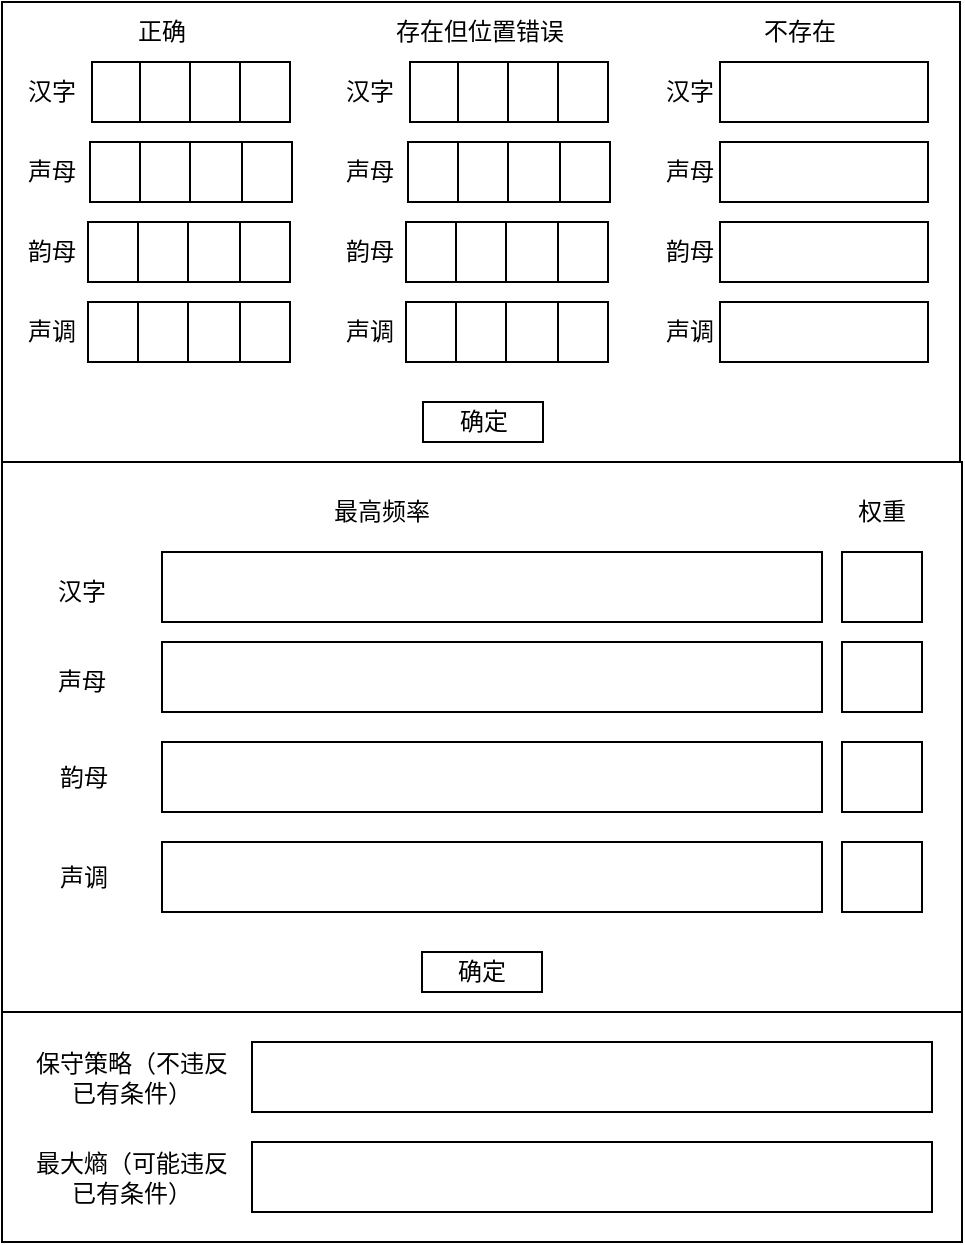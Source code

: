 <mxfile version="21.1.2" type="device">
  <diagram name="第 1 页" id="nhbapwRkPywgr6HCi6KI">
    <mxGraphModel dx="1036" dy="614" grid="1" gridSize="10" guides="1" tooltips="1" connect="1" arrows="1" fold="1" page="1" pageScale="1" pageWidth="827" pageHeight="1169" math="0" shadow="0">
      <root>
        <mxCell id="0" />
        <mxCell id="1" parent="0" />
        <mxCell id="eOhIT-qZxXjhVNoF55Jw-1" value="" style="group" vertex="1" connectable="0" parent="1">
          <mxGeometry x="160" y="275" width="480" height="620" as="geometry" />
        </mxCell>
        <mxCell id="UQVET6SePkr9T4LVMLtG-161" value="" style="rounded=0;whiteSpace=wrap;html=1;" parent="eOhIT-qZxXjhVNoF55Jw-1" vertex="1">
          <mxGeometry y="505" width="480" height="115" as="geometry" />
        </mxCell>
        <mxCell id="UQVET6SePkr9T4LVMLtG-146" value="保守策略（不违反已有条件）" style="text;html=1;strokeColor=none;fillColor=none;align=center;verticalAlign=middle;whiteSpace=wrap;rounded=0;" parent="eOhIT-qZxXjhVNoF55Jw-1" vertex="1">
          <mxGeometry x="15" y="522.5" width="100" height="30" as="geometry" />
        </mxCell>
        <mxCell id="UQVET6SePkr9T4LVMLtG-147" value="" style="rounded=0;whiteSpace=wrap;html=1;" parent="eOhIT-qZxXjhVNoF55Jw-1" vertex="1">
          <mxGeometry x="125" y="520" width="340" height="35" as="geometry" />
        </mxCell>
        <mxCell id="UQVET6SePkr9T4LVMLtG-148" value="最大熵（可能违反已有条件）" style="text;html=1;strokeColor=none;fillColor=none;align=center;verticalAlign=middle;whiteSpace=wrap;rounded=0;" parent="eOhIT-qZxXjhVNoF55Jw-1" vertex="1">
          <mxGeometry x="15" y="572.5" width="100" height="30" as="geometry" />
        </mxCell>
        <mxCell id="UQVET6SePkr9T4LVMLtG-149" value="" style="rounded=0;whiteSpace=wrap;html=1;" parent="eOhIT-qZxXjhVNoF55Jw-1" vertex="1">
          <mxGeometry x="125" y="570" width="340" height="35" as="geometry" />
        </mxCell>
        <mxCell id="UQVET6SePkr9T4LVMLtG-152" value="" style="group" parent="eOhIT-qZxXjhVNoF55Jw-1" vertex="1" connectable="0">
          <mxGeometry width="479" height="230" as="geometry" />
        </mxCell>
        <mxCell id="UQVET6SePkr9T4LVMLtG-1" value="" style="rounded=0;whiteSpace=wrap;html=1;" parent="UQVET6SePkr9T4LVMLtG-152" vertex="1">
          <mxGeometry width="479" height="230" as="geometry" />
        </mxCell>
        <mxCell id="UQVET6SePkr9T4LVMLtG-2" value="正确" style="text;html=1;strokeColor=none;fillColor=none;align=center;verticalAlign=middle;whiteSpace=wrap;rounded=0;" parent="UQVET6SePkr9T4LVMLtG-152" vertex="1">
          <mxGeometry x="50" width="60" height="30" as="geometry" />
        </mxCell>
        <mxCell id="UQVET6SePkr9T4LVMLtG-3" value="" style="rounded=0;whiteSpace=wrap;html=1;" parent="UQVET6SePkr9T4LVMLtG-152" vertex="1">
          <mxGeometry x="45" y="30" width="25" height="30" as="geometry" />
        </mxCell>
        <mxCell id="UQVET6SePkr9T4LVMLtG-4" value="" style="rounded=0;whiteSpace=wrap;html=1;" parent="UQVET6SePkr9T4LVMLtG-152" vertex="1">
          <mxGeometry x="69" y="30" width="25" height="30" as="geometry" />
        </mxCell>
        <mxCell id="UQVET6SePkr9T4LVMLtG-5" value="" style="rounded=0;whiteSpace=wrap;html=1;" parent="UQVET6SePkr9T4LVMLtG-152" vertex="1">
          <mxGeometry x="94" y="30" width="25" height="30" as="geometry" />
        </mxCell>
        <mxCell id="UQVET6SePkr9T4LVMLtG-6" value="" style="rounded=0;whiteSpace=wrap;html=1;" parent="UQVET6SePkr9T4LVMLtG-152" vertex="1">
          <mxGeometry x="119" y="30" width="25" height="30" as="geometry" />
        </mxCell>
        <mxCell id="UQVET6SePkr9T4LVMLtG-7" value="汉字" style="text;html=1;strokeColor=none;fillColor=none;align=center;verticalAlign=middle;whiteSpace=wrap;rounded=0;" parent="UQVET6SePkr9T4LVMLtG-152" vertex="1">
          <mxGeometry y="30" width="50" height="30" as="geometry" />
        </mxCell>
        <mxCell id="UQVET6SePkr9T4LVMLtG-8" value="" style="rounded=0;whiteSpace=wrap;html=1;" parent="UQVET6SePkr9T4LVMLtG-152" vertex="1">
          <mxGeometry x="69" y="70" width="25" height="30" as="geometry" />
        </mxCell>
        <mxCell id="UQVET6SePkr9T4LVMLtG-9" value="" style="rounded=0;whiteSpace=wrap;html=1;" parent="UQVET6SePkr9T4LVMLtG-152" vertex="1">
          <mxGeometry x="94" y="70" width="26" height="30" as="geometry" />
        </mxCell>
        <mxCell id="UQVET6SePkr9T4LVMLtG-10" value="声母" style="text;html=1;strokeColor=none;fillColor=none;align=center;verticalAlign=middle;whiteSpace=wrap;rounded=0;" parent="UQVET6SePkr9T4LVMLtG-152" vertex="1">
          <mxGeometry y="70" width="50" height="30" as="geometry" />
        </mxCell>
        <mxCell id="UQVET6SePkr9T4LVMLtG-12" value="" style="rounded=0;whiteSpace=wrap;html=1;" parent="UQVET6SePkr9T4LVMLtG-152" vertex="1">
          <mxGeometry x="44" y="70" width="25" height="30" as="geometry" />
        </mxCell>
        <mxCell id="UQVET6SePkr9T4LVMLtG-13" value="" style="rounded=0;whiteSpace=wrap;html=1;" parent="UQVET6SePkr9T4LVMLtG-152" vertex="1">
          <mxGeometry x="120" y="70" width="25" height="30" as="geometry" />
        </mxCell>
        <mxCell id="UQVET6SePkr9T4LVMLtG-14" value="" style="rounded=0;whiteSpace=wrap;html=1;" parent="UQVET6SePkr9T4LVMLtG-152" vertex="1">
          <mxGeometry x="68" y="110" width="25" height="30" as="geometry" />
        </mxCell>
        <mxCell id="UQVET6SePkr9T4LVMLtG-15" value="" style="rounded=0;whiteSpace=wrap;html=1;" parent="UQVET6SePkr9T4LVMLtG-152" vertex="1">
          <mxGeometry x="93" y="110" width="26" height="30" as="geometry" />
        </mxCell>
        <mxCell id="UQVET6SePkr9T4LVMLtG-16" value="韵母" style="text;html=1;strokeColor=none;fillColor=none;align=center;verticalAlign=middle;whiteSpace=wrap;rounded=0;" parent="UQVET6SePkr9T4LVMLtG-152" vertex="1">
          <mxGeometry x="1" y="110" width="48" height="30" as="geometry" />
        </mxCell>
        <mxCell id="UQVET6SePkr9T4LVMLtG-17" value="" style="rounded=0;whiteSpace=wrap;html=1;" parent="UQVET6SePkr9T4LVMLtG-152" vertex="1">
          <mxGeometry x="43" y="110" width="25" height="30" as="geometry" />
        </mxCell>
        <mxCell id="UQVET6SePkr9T4LVMLtG-18" value="" style="rounded=0;whiteSpace=wrap;html=1;" parent="UQVET6SePkr9T4LVMLtG-152" vertex="1">
          <mxGeometry x="119" y="110" width="25" height="30" as="geometry" />
        </mxCell>
        <mxCell id="UQVET6SePkr9T4LVMLtG-76" value="" style="rounded=0;whiteSpace=wrap;html=1;" parent="UQVET6SePkr9T4LVMLtG-152" vertex="1">
          <mxGeometry x="68" y="150" width="25" height="30" as="geometry" />
        </mxCell>
        <mxCell id="UQVET6SePkr9T4LVMLtG-77" value="" style="rounded=0;whiteSpace=wrap;html=1;" parent="UQVET6SePkr9T4LVMLtG-152" vertex="1">
          <mxGeometry x="93" y="150" width="26" height="30" as="geometry" />
        </mxCell>
        <mxCell id="UQVET6SePkr9T4LVMLtG-78" value="声调" style="text;html=1;strokeColor=none;fillColor=none;align=center;verticalAlign=middle;whiteSpace=wrap;rounded=0;" parent="UQVET6SePkr9T4LVMLtG-152" vertex="1">
          <mxGeometry x="1" y="150" width="48" height="30" as="geometry" />
        </mxCell>
        <mxCell id="UQVET6SePkr9T4LVMLtG-79" value="" style="rounded=0;whiteSpace=wrap;html=1;" parent="UQVET6SePkr9T4LVMLtG-152" vertex="1">
          <mxGeometry x="43" y="150" width="25" height="30" as="geometry" />
        </mxCell>
        <mxCell id="UQVET6SePkr9T4LVMLtG-80" value="" style="rounded=0;whiteSpace=wrap;html=1;" parent="UQVET6SePkr9T4LVMLtG-152" vertex="1">
          <mxGeometry x="119" y="150" width="25" height="30" as="geometry" />
        </mxCell>
        <mxCell id="UQVET6SePkr9T4LVMLtG-89" value="存在但位置错误" style="text;html=1;strokeColor=none;fillColor=none;align=center;verticalAlign=middle;whiteSpace=wrap;rounded=0;" parent="UQVET6SePkr9T4LVMLtG-152" vertex="1">
          <mxGeometry x="179" width="120" height="30" as="geometry" />
        </mxCell>
        <mxCell id="UQVET6SePkr9T4LVMLtG-90" value="" style="rounded=0;whiteSpace=wrap;html=1;" parent="UQVET6SePkr9T4LVMLtG-152" vertex="1">
          <mxGeometry x="204" y="30" width="25" height="30" as="geometry" />
        </mxCell>
        <mxCell id="UQVET6SePkr9T4LVMLtG-91" value="" style="rounded=0;whiteSpace=wrap;html=1;" parent="UQVET6SePkr9T4LVMLtG-152" vertex="1">
          <mxGeometry x="228" y="30" width="25" height="30" as="geometry" />
        </mxCell>
        <mxCell id="UQVET6SePkr9T4LVMLtG-92" value="" style="rounded=0;whiteSpace=wrap;html=1;" parent="UQVET6SePkr9T4LVMLtG-152" vertex="1">
          <mxGeometry x="253" y="30" width="25" height="30" as="geometry" />
        </mxCell>
        <mxCell id="UQVET6SePkr9T4LVMLtG-93" value="" style="rounded=0;whiteSpace=wrap;html=1;" parent="UQVET6SePkr9T4LVMLtG-152" vertex="1">
          <mxGeometry x="278" y="30" width="25" height="30" as="geometry" />
        </mxCell>
        <mxCell id="UQVET6SePkr9T4LVMLtG-94" value="汉字" style="text;html=1;strokeColor=none;fillColor=none;align=center;verticalAlign=middle;whiteSpace=wrap;rounded=0;" parent="UQVET6SePkr9T4LVMLtG-152" vertex="1">
          <mxGeometry x="159" y="30" width="50" height="30" as="geometry" />
        </mxCell>
        <mxCell id="UQVET6SePkr9T4LVMLtG-95" value="" style="rounded=0;whiteSpace=wrap;html=1;" parent="UQVET6SePkr9T4LVMLtG-152" vertex="1">
          <mxGeometry x="228" y="70" width="25" height="30" as="geometry" />
        </mxCell>
        <mxCell id="UQVET6SePkr9T4LVMLtG-96" value="" style="rounded=0;whiteSpace=wrap;html=1;" parent="UQVET6SePkr9T4LVMLtG-152" vertex="1">
          <mxGeometry x="253" y="70" width="26" height="30" as="geometry" />
        </mxCell>
        <mxCell id="UQVET6SePkr9T4LVMLtG-97" value="声母" style="text;html=1;strokeColor=none;fillColor=none;align=center;verticalAlign=middle;whiteSpace=wrap;rounded=0;" parent="UQVET6SePkr9T4LVMLtG-152" vertex="1">
          <mxGeometry x="159" y="70" width="50" height="30" as="geometry" />
        </mxCell>
        <mxCell id="UQVET6SePkr9T4LVMLtG-98" value="" style="rounded=0;whiteSpace=wrap;html=1;" parent="UQVET6SePkr9T4LVMLtG-152" vertex="1">
          <mxGeometry x="203" y="70" width="25" height="30" as="geometry" />
        </mxCell>
        <mxCell id="UQVET6SePkr9T4LVMLtG-99" value="" style="rounded=0;whiteSpace=wrap;html=1;" parent="UQVET6SePkr9T4LVMLtG-152" vertex="1">
          <mxGeometry x="279" y="70" width="25" height="30" as="geometry" />
        </mxCell>
        <mxCell id="UQVET6SePkr9T4LVMLtG-100" value="" style="rounded=0;whiteSpace=wrap;html=1;" parent="UQVET6SePkr9T4LVMLtG-152" vertex="1">
          <mxGeometry x="227" y="110" width="25" height="30" as="geometry" />
        </mxCell>
        <mxCell id="UQVET6SePkr9T4LVMLtG-101" value="" style="rounded=0;whiteSpace=wrap;html=1;" parent="UQVET6SePkr9T4LVMLtG-152" vertex="1">
          <mxGeometry x="252" y="110" width="26" height="30" as="geometry" />
        </mxCell>
        <mxCell id="UQVET6SePkr9T4LVMLtG-102" value="韵母" style="text;html=1;strokeColor=none;fillColor=none;align=center;verticalAlign=middle;whiteSpace=wrap;rounded=0;" parent="UQVET6SePkr9T4LVMLtG-152" vertex="1">
          <mxGeometry x="160" y="110" width="48" height="30" as="geometry" />
        </mxCell>
        <mxCell id="UQVET6SePkr9T4LVMLtG-103" value="" style="rounded=0;whiteSpace=wrap;html=1;" parent="UQVET6SePkr9T4LVMLtG-152" vertex="1">
          <mxGeometry x="202" y="110" width="25" height="30" as="geometry" />
        </mxCell>
        <mxCell id="UQVET6SePkr9T4LVMLtG-104" value="" style="rounded=0;whiteSpace=wrap;html=1;" parent="UQVET6SePkr9T4LVMLtG-152" vertex="1">
          <mxGeometry x="278" y="110" width="25" height="30" as="geometry" />
        </mxCell>
        <mxCell id="UQVET6SePkr9T4LVMLtG-105" value="" style="rounded=0;whiteSpace=wrap;html=1;" parent="UQVET6SePkr9T4LVMLtG-152" vertex="1">
          <mxGeometry x="227" y="150" width="25" height="30" as="geometry" />
        </mxCell>
        <mxCell id="UQVET6SePkr9T4LVMLtG-106" value="" style="rounded=0;whiteSpace=wrap;html=1;" parent="UQVET6SePkr9T4LVMLtG-152" vertex="1">
          <mxGeometry x="252" y="150" width="26" height="30" as="geometry" />
        </mxCell>
        <mxCell id="UQVET6SePkr9T4LVMLtG-107" value="声调" style="text;html=1;strokeColor=none;fillColor=none;align=center;verticalAlign=middle;whiteSpace=wrap;rounded=0;" parent="UQVET6SePkr9T4LVMLtG-152" vertex="1">
          <mxGeometry x="160" y="150" width="48" height="30" as="geometry" />
        </mxCell>
        <mxCell id="UQVET6SePkr9T4LVMLtG-108" value="" style="rounded=0;whiteSpace=wrap;html=1;" parent="UQVET6SePkr9T4LVMLtG-152" vertex="1">
          <mxGeometry x="202" y="150" width="25" height="30" as="geometry" />
        </mxCell>
        <mxCell id="UQVET6SePkr9T4LVMLtG-109" value="" style="rounded=0;whiteSpace=wrap;html=1;" parent="UQVET6SePkr9T4LVMLtG-152" vertex="1">
          <mxGeometry x="278" y="150" width="25" height="30" as="geometry" />
        </mxCell>
        <mxCell id="UQVET6SePkr9T4LVMLtG-112" value="不存在" style="text;html=1;strokeColor=none;fillColor=none;align=center;verticalAlign=middle;whiteSpace=wrap;rounded=0;" parent="UQVET6SePkr9T4LVMLtG-152" vertex="1">
          <mxGeometry x="369" width="60" height="30" as="geometry" />
        </mxCell>
        <mxCell id="UQVET6SePkr9T4LVMLtG-116" value="" style="rounded=0;whiteSpace=wrap;html=1;" parent="UQVET6SePkr9T4LVMLtG-152" vertex="1">
          <mxGeometry x="359" y="30" width="104" height="30" as="geometry" />
        </mxCell>
        <mxCell id="UQVET6SePkr9T4LVMLtG-117" value="汉字" style="text;html=1;strokeColor=none;fillColor=none;align=center;verticalAlign=middle;whiteSpace=wrap;rounded=0;" parent="UQVET6SePkr9T4LVMLtG-152" vertex="1">
          <mxGeometry x="319" y="30" width="50" height="30" as="geometry" />
        </mxCell>
        <mxCell id="UQVET6SePkr9T4LVMLtG-120" value="声母" style="text;html=1;strokeColor=none;fillColor=none;align=center;verticalAlign=middle;whiteSpace=wrap;rounded=0;" parent="UQVET6SePkr9T4LVMLtG-152" vertex="1">
          <mxGeometry x="319" y="70" width="50" height="30" as="geometry" />
        </mxCell>
        <mxCell id="UQVET6SePkr9T4LVMLtG-125" value="韵母" style="text;html=1;strokeColor=none;fillColor=none;align=center;verticalAlign=middle;whiteSpace=wrap;rounded=0;" parent="UQVET6SePkr9T4LVMLtG-152" vertex="1">
          <mxGeometry x="320" y="110" width="48" height="30" as="geometry" />
        </mxCell>
        <mxCell id="UQVET6SePkr9T4LVMLtG-130" value="声调" style="text;html=1;strokeColor=none;fillColor=none;align=center;verticalAlign=middle;whiteSpace=wrap;rounded=0;" parent="UQVET6SePkr9T4LVMLtG-152" vertex="1">
          <mxGeometry x="320" y="150" width="48" height="30" as="geometry" />
        </mxCell>
        <mxCell id="UQVET6SePkr9T4LVMLtG-133" value="" style="rounded=0;whiteSpace=wrap;html=1;" parent="UQVET6SePkr9T4LVMLtG-152" vertex="1">
          <mxGeometry x="359" y="70" width="104" height="30" as="geometry" />
        </mxCell>
        <mxCell id="UQVET6SePkr9T4LVMLtG-134" value="" style="rounded=0;whiteSpace=wrap;html=1;" parent="UQVET6SePkr9T4LVMLtG-152" vertex="1">
          <mxGeometry x="359" y="110" width="104" height="30" as="geometry" />
        </mxCell>
        <mxCell id="UQVET6SePkr9T4LVMLtG-135" value="" style="rounded=0;whiteSpace=wrap;html=1;" parent="UQVET6SePkr9T4LVMLtG-152" vertex="1">
          <mxGeometry x="359" y="150" width="104" height="30" as="geometry" />
        </mxCell>
        <mxCell id="UQVET6SePkr9T4LVMLtG-137" value="确定" style="rounded=0;whiteSpace=wrap;html=1;" parent="UQVET6SePkr9T4LVMLtG-152" vertex="1">
          <mxGeometry x="210.5" y="200" width="60" height="20" as="geometry" />
        </mxCell>
        <mxCell id="UQVET6SePkr9T4LVMLtG-160" value="" style="group" parent="eOhIT-qZxXjhVNoF55Jw-1" vertex="1" connectable="0">
          <mxGeometry y="230" width="480" height="275" as="geometry" />
        </mxCell>
        <mxCell id="UQVET6SePkr9T4LVMLtG-75" value="" style="rounded=0;whiteSpace=wrap;html=1;" parent="UQVET6SePkr9T4LVMLtG-160" vertex="1">
          <mxGeometry width="480" height="275" as="geometry" />
        </mxCell>
        <mxCell id="UQVET6SePkr9T4LVMLtG-138" value="" style="rounded=0;whiteSpace=wrap;html=1;" parent="UQVET6SePkr9T4LVMLtG-160" vertex="1">
          <mxGeometry x="80" y="45" width="330" height="35" as="geometry" />
        </mxCell>
        <mxCell id="UQVET6SePkr9T4LVMLtG-139" value="最高频率" style="text;html=1;strokeColor=none;fillColor=none;align=center;verticalAlign=middle;whiteSpace=wrap;rounded=0;" parent="UQVET6SePkr9T4LVMLtG-160" vertex="1">
          <mxGeometry x="160" y="10" width="60" height="30" as="geometry" />
        </mxCell>
        <mxCell id="UQVET6SePkr9T4LVMLtG-140" value="汉字" style="text;html=1;strokeColor=none;fillColor=none;align=center;verticalAlign=middle;whiteSpace=wrap;rounded=0;" parent="UQVET6SePkr9T4LVMLtG-160" vertex="1">
          <mxGeometry x="15" y="50" width="50" height="30" as="geometry" />
        </mxCell>
        <mxCell id="UQVET6SePkr9T4LVMLtG-141" value="声母" style="text;html=1;strokeColor=none;fillColor=none;align=center;verticalAlign=middle;whiteSpace=wrap;rounded=0;" parent="UQVET6SePkr9T4LVMLtG-160" vertex="1">
          <mxGeometry x="15" y="95" width="50" height="30" as="geometry" />
        </mxCell>
        <mxCell id="UQVET6SePkr9T4LVMLtG-142" value="韵母" style="text;html=1;strokeColor=none;fillColor=none;align=center;verticalAlign=middle;whiteSpace=wrap;rounded=0;" parent="UQVET6SePkr9T4LVMLtG-160" vertex="1">
          <mxGeometry x="17" y="142.5" width="48" height="30" as="geometry" />
        </mxCell>
        <mxCell id="UQVET6SePkr9T4LVMLtG-144" value="" style="rounded=0;whiteSpace=wrap;html=1;" parent="UQVET6SePkr9T4LVMLtG-160" vertex="1">
          <mxGeometry x="80" y="90" width="330" height="35" as="geometry" />
        </mxCell>
        <mxCell id="UQVET6SePkr9T4LVMLtG-145" value="" style="rounded=0;whiteSpace=wrap;html=1;" parent="UQVET6SePkr9T4LVMLtG-160" vertex="1">
          <mxGeometry x="80" y="140" width="330" height="35" as="geometry" />
        </mxCell>
        <mxCell id="UQVET6SePkr9T4LVMLtG-150" value="声调" style="text;html=1;strokeColor=none;fillColor=none;align=center;verticalAlign=middle;whiteSpace=wrap;rounded=0;" parent="UQVET6SePkr9T4LVMLtG-160" vertex="1">
          <mxGeometry x="17" y="192.5" width="48" height="30" as="geometry" />
        </mxCell>
        <mxCell id="UQVET6SePkr9T4LVMLtG-151" value="" style="rounded=0;whiteSpace=wrap;html=1;" parent="UQVET6SePkr9T4LVMLtG-160" vertex="1">
          <mxGeometry x="80" y="190" width="330" height="35" as="geometry" />
        </mxCell>
        <mxCell id="UQVET6SePkr9T4LVMLtG-153" value="权重" style="text;html=1;strokeColor=none;fillColor=none;align=center;verticalAlign=middle;whiteSpace=wrap;rounded=0;" parent="UQVET6SePkr9T4LVMLtG-160" vertex="1">
          <mxGeometry x="410" y="10" width="60" height="30" as="geometry" />
        </mxCell>
        <mxCell id="UQVET6SePkr9T4LVMLtG-154" value="" style="rounded=0;whiteSpace=wrap;html=1;" parent="UQVET6SePkr9T4LVMLtG-160" vertex="1">
          <mxGeometry x="420" y="45" width="40" height="35" as="geometry" />
        </mxCell>
        <mxCell id="UQVET6SePkr9T4LVMLtG-156" value="" style="rounded=0;whiteSpace=wrap;html=1;" parent="UQVET6SePkr9T4LVMLtG-160" vertex="1">
          <mxGeometry x="420" y="90" width="40" height="35" as="geometry" />
        </mxCell>
        <mxCell id="UQVET6SePkr9T4LVMLtG-157" value="" style="rounded=0;whiteSpace=wrap;html=1;" parent="UQVET6SePkr9T4LVMLtG-160" vertex="1">
          <mxGeometry x="420" y="140" width="40" height="35" as="geometry" />
        </mxCell>
        <mxCell id="UQVET6SePkr9T4LVMLtG-158" value="" style="rounded=0;whiteSpace=wrap;html=1;" parent="UQVET6SePkr9T4LVMLtG-160" vertex="1">
          <mxGeometry x="420" y="190" width="40" height="35" as="geometry" />
        </mxCell>
        <mxCell id="UQVET6SePkr9T4LVMLtG-159" value="确定" style="rounded=0;whiteSpace=wrap;html=1;" parent="UQVET6SePkr9T4LVMLtG-160" vertex="1">
          <mxGeometry x="210" y="245" width="60" height="20" as="geometry" />
        </mxCell>
      </root>
    </mxGraphModel>
  </diagram>
</mxfile>
